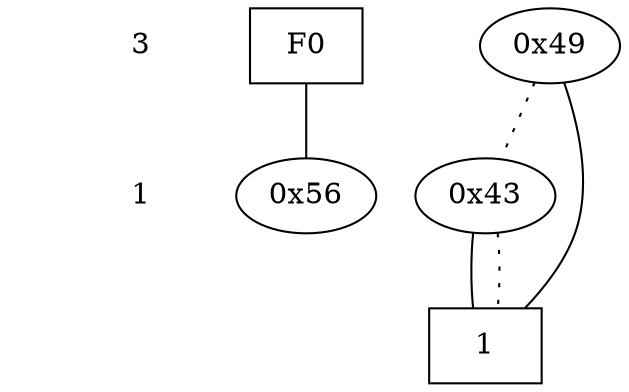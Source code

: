 digraph "DD" {
size = "7.5,10"
center = true;
edge [dir = none];
{ node [shape = plaintext];
  edge [style = invis];
  "CONST NODES" [style = invis];
" 3 " -> " 1 " -> "CONST NODES"; 
}
{ rank = same; node [shape = box]; edge [style = invis];
"F0"; }
{ rank = same; " 3 ";
"0x49";
}
{ rank = same; " 1 ";
"0x43";
}
{ rank = same; "CONST NODES";
{ node [shape = box]; "0x3e";
}
}
"F0" -> "0x56" [style = solid];
"0x49" -> "0x3e";
"0x49" -> "0x43" [style = dotted];
"0x43" -> "0x3e";
"0x43" -> "0x3e" [style = dotted];
"0x3e" [label = "1"];
}

